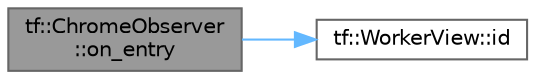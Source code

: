 digraph "tf::ChromeObserver::on_entry"
{
 // LATEX_PDF_SIZE
  bgcolor="transparent";
  edge [fontname=Helvetica,fontsize=10,labelfontname=Helvetica,labelfontsize=10];
  node [fontname=Helvetica,fontsize=10,shape=box,height=0.2,width=0.4];
  rankdir="LR";
  Node1 [id="Node000001",label="tf::ChromeObserver\l::on_entry",height=0.2,width=0.4,color="gray40", fillcolor="grey60", style="filled", fontcolor="black",tooltip="method to call before a worker thread executes a closure"];
  Node1 -> Node2 [id="edge1_Node000001_Node000002",color="steelblue1",style="solid",tooltip=" "];
  Node2 [id="Node000002",label="tf::WorkerView::id",height=0.2,width=0.4,color="grey40", fillcolor="white", style="filled",URL="$classtf_1_1_worker_view.html#ab12c901b0bd8a9f1fa33d305a32ae259",tooltip="queries the worker id associated with its parent executor"];
}
